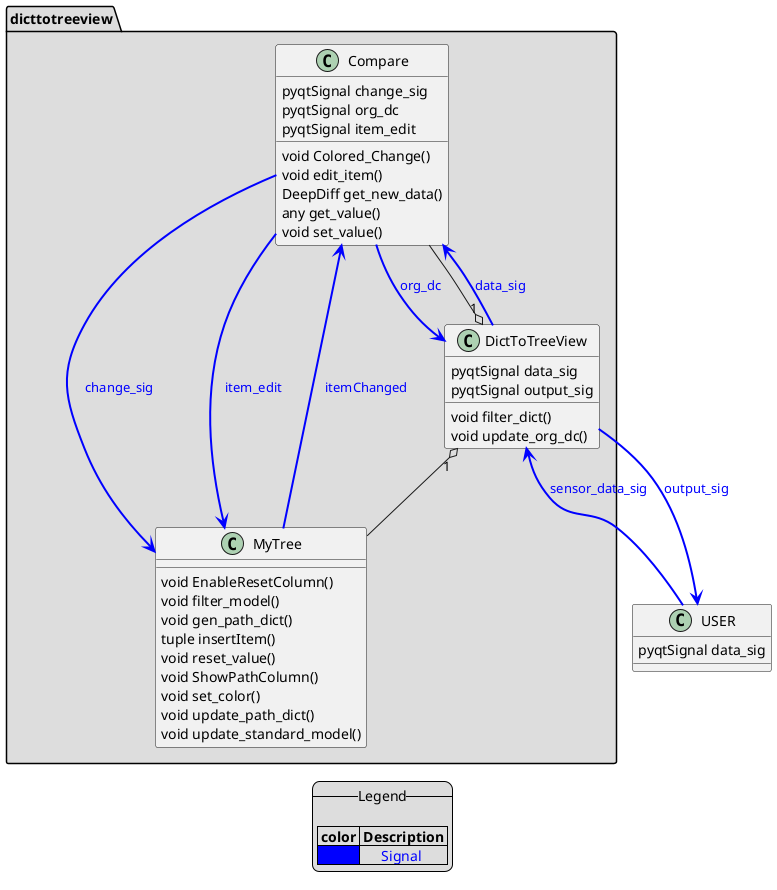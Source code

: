 @startuml 
    legend
    --Legend--

    |= color |= Description |
    | <#blue> | <color:blue>     Signal |
    endlegend
    package "dicttotreeview" #DDDDDD {
        class Compare {
            pyqtSignal change_sig
            pyqtSignal org_dc
            pyqtSignal item_edit

            void Colored_Change()
            void edit_item()
            DeepDiff get_new_data()
            any get_value()
            void set_value()
        }

        class DictToTreeView {
            pyqtSignal data_sig
            pyqtSignal output_sig

            void filter_dict()
            void update_org_dc()
        }

        class MyTree {

            void EnableResetColumn()
            void filter_model()
            void gen_path_dict()
            tuple insertItem()
            void reset_value()
            void ShowPathColumn()
            void set_color()
            void update_path_dict() 
            void update_standard_model()
        }
    }

    class USER {
        pyqtSignal data_sig
    }

    

    DictToTreeView "1" o-- Compare
    DictToTreeView "1" o-- MyTree

    USER --> DictToTreeView #line:blue;line.bold;text:blue : sensor_data_sig
    DictToTreeView --> USER #line:blue;line.bold;text:blue : output_sig
    Compare --> DictToTreeView #line:blue;line.bold;text:blue : org_dc
    DictToTreeView --> Compare #line:blue;line.bold;text:blue : data_sig
    Compare --> MyTree #line:blue;line.bold;text:blue : change_sig
    Compare --> MyTree #line:blue;line.bold;text:blue : item_edit
    MyTree --> Compare #line:blue;line.bold;text:blue : itemChanged

@enduml
